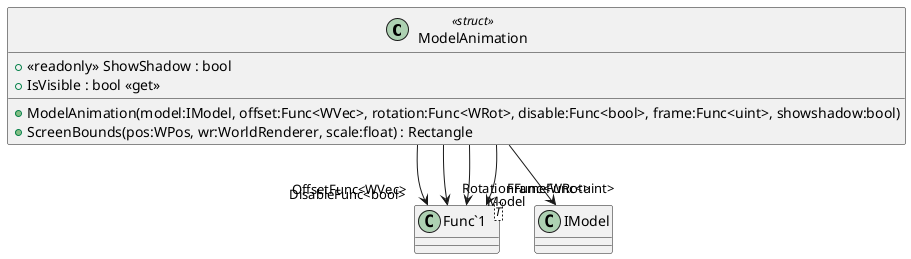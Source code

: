 @startuml
class ModelAnimation <<struct>> {
    + <<readonly>> ShowShadow : bool
    + ModelAnimation(model:IModel, offset:Func<WVec>, rotation:Func<WRot>, disable:Func<bool>, frame:Func<uint>, showshadow:bool)
    + ScreenBounds(pos:WPos, wr:WorldRenderer, scale:float) : Rectangle
    + IsVisible : bool <<get>>
}
class "Func`1"<T> {
}
ModelAnimation --> "Model" IModel
ModelAnimation --> "OffsetFunc<WVec>" "Func`1"
ModelAnimation --> "RotationFunc<WRot>" "Func`1"
ModelAnimation --> "DisableFunc<bool>" "Func`1"
ModelAnimation --> "FrameFunc<uint>" "Func`1"
@enduml
